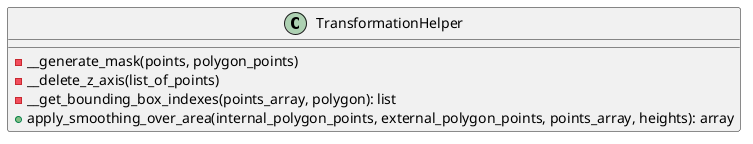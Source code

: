 @startuml
'https://plantuml.com/class-diagram

class TransformationHelper {

    - __generate_mask(points, polygon_points)
    - __delete_z_axis(list_of_points)
    - __get_bounding_box_indexes(points_array, polygon): list
    + apply_smoothing_over_area(internal_polygon_points, external_polygon_points, points_array, heights): array
}

@enduml